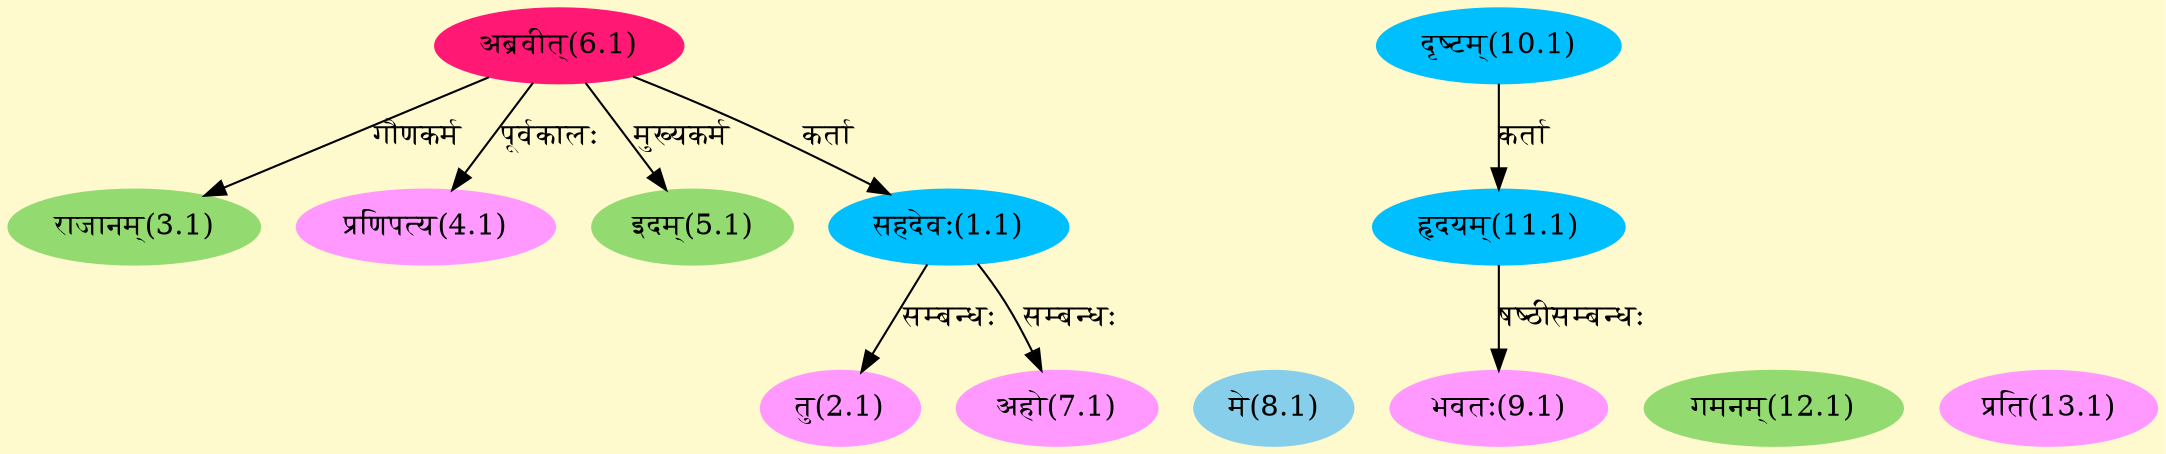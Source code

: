 digraph G{
rankdir=BT;
 compound=true;
 bgcolor="lemonchiffon1";
Node1_1 [style=filled, color="#00BFFF" label = "सहदेवः(1.1)"]
Node6_1 [style=filled, color="#FF1975" label = "अब्रवीत्(6.1)"]
Node2_1 [style=filled, color="#FF99FF" label = "तु(2.1)"]
Node3_1 [style=filled, color="#93DB70" label = "राजानम्(3.1)"]
Node4_1 [style=filled, color="#FF99FF" label = "प्रणिपत्य(4.1)"]
Node5_1 [style=filled, color="#93DB70" label = "इदम्(5.1)"]
Node7_1 [style=filled, color="#FF99FF" label = "अहो(7.1)"]
Node8_1 [style=filled, color="#87CEEB" label = "मे(8.1)"]
Node [style=filled, color="" label = "()"]
Node9_1 [style=filled, color="#FF99FF" label = "भवतः(9.1)"]
Node11_1 [style=filled, color="#00BFFF" label = "हृदयम्(11.1)"]
Node10_1 [style=filled, color="#00BFFF" label = "दृष्टम्(10.1)"]
Node12_1 [style=filled, color="#93DB70" label = "गमनम्(12.1)"]
Node13_1 [style=filled, color="#FF99FF" label = "प्रति(13.1)"]
/* Start of Relations section */

Node1_1 -> Node6_1 [  label="कर्ता"  dir="back" ]
Node2_1 -> Node1_1 [  label="सम्बन्धः"  dir="back" ]
Node3_1 -> Node6_1 [  label="गौणकर्म"  dir="back" ]
Node4_1 -> Node6_1 [  label="पूर्वकालः"  dir="back" ]
Node5_1 -> Node6_1 [  label="मुख्यकर्म"  dir="back" ]
Node7_1 -> Node1_1 [  label="सम्बन्धः"  dir="back" ]
Node9_1 -> Node11_1 [  label="षष्ठीसम्बन्धः"  dir="back" ]
Node11_1 -> Node10_1 [  label="कर्ता"  dir="back" ]
}
